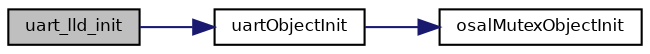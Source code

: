 digraph "uart_lld_init"
{
  bgcolor="transparent";
  edge [fontname="Helvetica",fontsize="8",labelfontname="Helvetica",labelfontsize="8"];
  node [fontname="Helvetica",fontsize="8",shape=record];
  rankdir="LR";
  Node51 [label="uart_lld_init",height=0.2,width=0.4,color="black", fillcolor="grey75", style="filled", fontcolor="black"];
  Node51 -> Node52 [color="midnightblue",fontsize="8",style="solid",fontname="Helvetica"];
  Node52 [label="uartObjectInit",height=0.2,width=0.4,color="black",URL="$group___u_a_r_t.html#ga2a4d715584d673eb2da4c2f201edd0db",tooltip="Initializes the standard part of a UARTDriver structure. "];
  Node52 -> Node53 [color="midnightblue",fontsize="8",style="solid",fontname="Helvetica"];
  Node53 [label="osalMutexObjectInit",height=0.2,width=0.4,color="black",URL="$group___o_s_a_l.html#ga156fb36e0f0ea799f2bfe31970337de7",tooltip="Initializes s mutex_t object. "];
}
